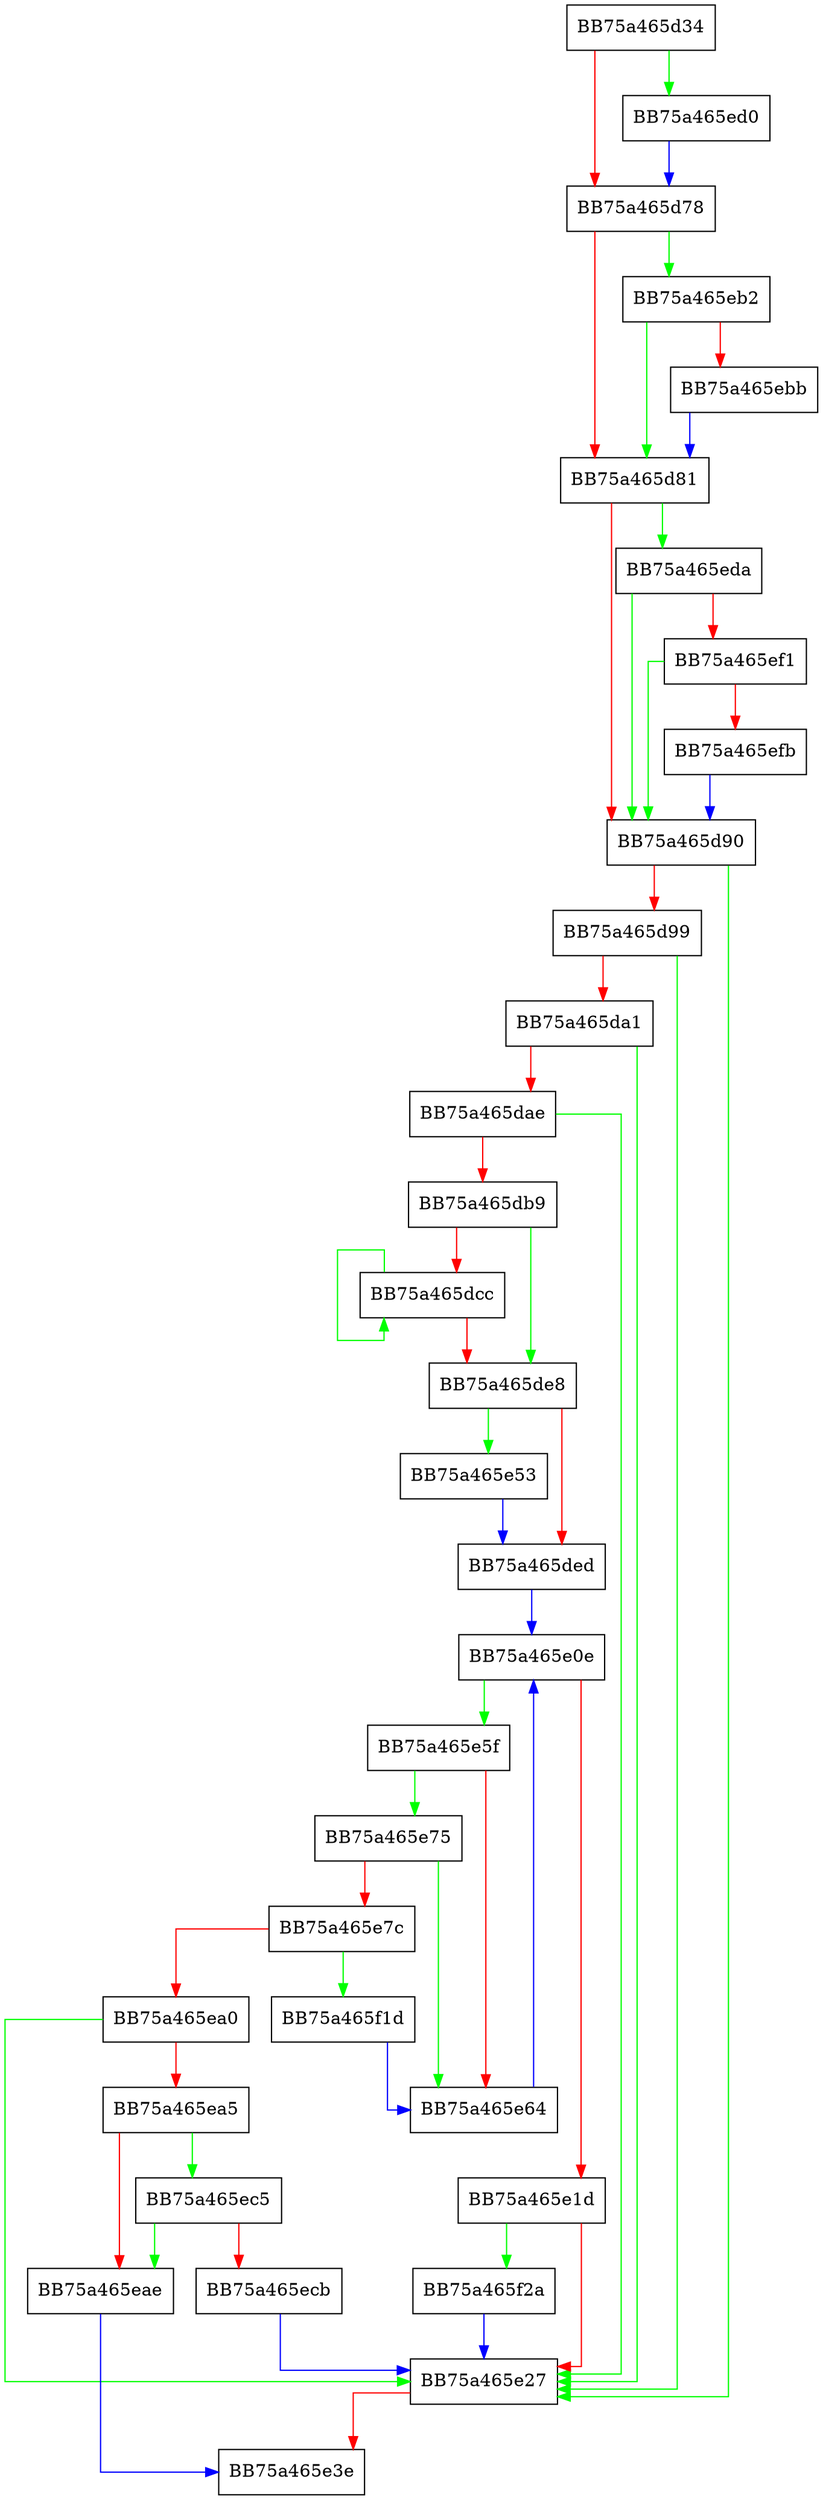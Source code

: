 digraph kpushobjectex {
  node [shape="box"];
  graph [splines=ortho];
  BB75a465d34 -> BB75a465ed0 [color="green"];
  BB75a465d34 -> BB75a465d78 [color="red"];
  BB75a465d78 -> BB75a465eb2 [color="green"];
  BB75a465d78 -> BB75a465d81 [color="red"];
  BB75a465d81 -> BB75a465eda [color="green"];
  BB75a465d81 -> BB75a465d90 [color="red"];
  BB75a465d90 -> BB75a465e27 [color="green"];
  BB75a465d90 -> BB75a465d99 [color="red"];
  BB75a465d99 -> BB75a465e27 [color="green"];
  BB75a465d99 -> BB75a465da1 [color="red"];
  BB75a465da1 -> BB75a465e27 [color="green"];
  BB75a465da1 -> BB75a465dae [color="red"];
  BB75a465dae -> BB75a465e27 [color="green"];
  BB75a465dae -> BB75a465db9 [color="red"];
  BB75a465db9 -> BB75a465de8 [color="green"];
  BB75a465db9 -> BB75a465dcc [color="red"];
  BB75a465dcc -> BB75a465dcc [color="green"];
  BB75a465dcc -> BB75a465de8 [color="red"];
  BB75a465de8 -> BB75a465e53 [color="green"];
  BB75a465de8 -> BB75a465ded [color="red"];
  BB75a465ded -> BB75a465e0e [color="blue"];
  BB75a465e0e -> BB75a465e5f [color="green"];
  BB75a465e0e -> BB75a465e1d [color="red"];
  BB75a465e1d -> BB75a465f2a [color="green"];
  BB75a465e1d -> BB75a465e27 [color="red"];
  BB75a465e27 -> BB75a465e3e [color="red"];
  BB75a465e53 -> BB75a465ded [color="blue"];
  BB75a465e5f -> BB75a465e75 [color="green"];
  BB75a465e5f -> BB75a465e64 [color="red"];
  BB75a465e64 -> BB75a465e0e [color="blue"];
  BB75a465e75 -> BB75a465e64 [color="green"];
  BB75a465e75 -> BB75a465e7c [color="red"];
  BB75a465e7c -> BB75a465f1d [color="green"];
  BB75a465e7c -> BB75a465ea0 [color="red"];
  BB75a465ea0 -> BB75a465e27 [color="green"];
  BB75a465ea0 -> BB75a465ea5 [color="red"];
  BB75a465ea5 -> BB75a465ec5 [color="green"];
  BB75a465ea5 -> BB75a465eae [color="red"];
  BB75a465eae -> BB75a465e3e [color="blue"];
  BB75a465eb2 -> BB75a465d81 [color="green"];
  BB75a465eb2 -> BB75a465ebb [color="red"];
  BB75a465ebb -> BB75a465d81 [color="blue"];
  BB75a465ec5 -> BB75a465eae [color="green"];
  BB75a465ec5 -> BB75a465ecb [color="red"];
  BB75a465ecb -> BB75a465e27 [color="blue"];
  BB75a465ed0 -> BB75a465d78 [color="blue"];
  BB75a465eda -> BB75a465d90 [color="green"];
  BB75a465eda -> BB75a465ef1 [color="red"];
  BB75a465ef1 -> BB75a465d90 [color="green"];
  BB75a465ef1 -> BB75a465efb [color="red"];
  BB75a465efb -> BB75a465d90 [color="blue"];
  BB75a465f1d -> BB75a465e64 [color="blue"];
  BB75a465f2a -> BB75a465e27 [color="blue"];
}